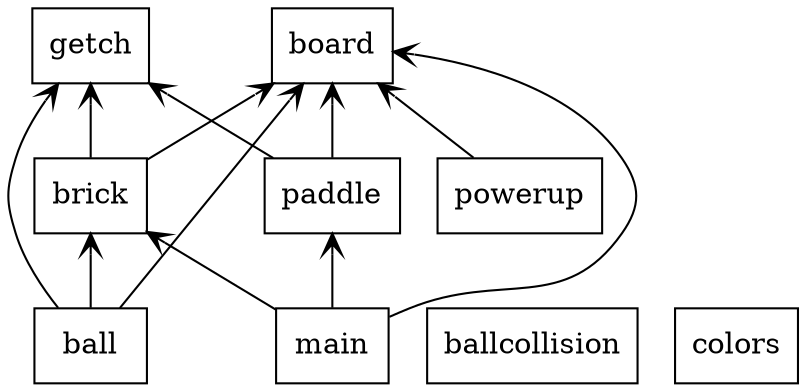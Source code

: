 digraph "packages" {
rankdir=BT
charset="utf-8"
"ball" [color="black", label="ball", shape="box", style="solid"];
"ballcollision" [color="black", label="ballcollision", shape="box", style="solid"];
"board" [color="black", label="board", shape="box", style="solid"];
"brick" [color="black", label="brick", shape="box", style="solid"];
"colors" [color="black", label="colors", shape="box", style="solid"];
"getch" [color="black", label="getch", shape="box", style="solid"];
"main" [color="black", label="main", shape="box", style="solid"];
"paddle" [color="black", label="paddle", shape="box", style="solid"];
"powerup" [color="black", label="powerup", shape="box", style="solid"];
"ball" -> "board" [arrowhead="open", arrowtail="none"];
"ball" -> "brick" [arrowhead="open", arrowtail="none"];
"ball" -> "getch" [arrowhead="open", arrowtail="none"];
"brick" -> "board" [arrowhead="open", arrowtail="none"];
"brick" -> "getch" [arrowhead="open", arrowtail="none"];
"main" -> "board" [arrowhead="open", arrowtail="none"];
"main" -> "brick" [arrowhead="open", arrowtail="none"];
"main" -> "paddle" [arrowhead="open", arrowtail="none"];
"paddle" -> "board" [arrowhead="open", arrowtail="none"];
"paddle" -> "getch" [arrowhead="open", arrowtail="none"];
"powerup" -> "board" [arrowhead="open", arrowtail="none"];
}